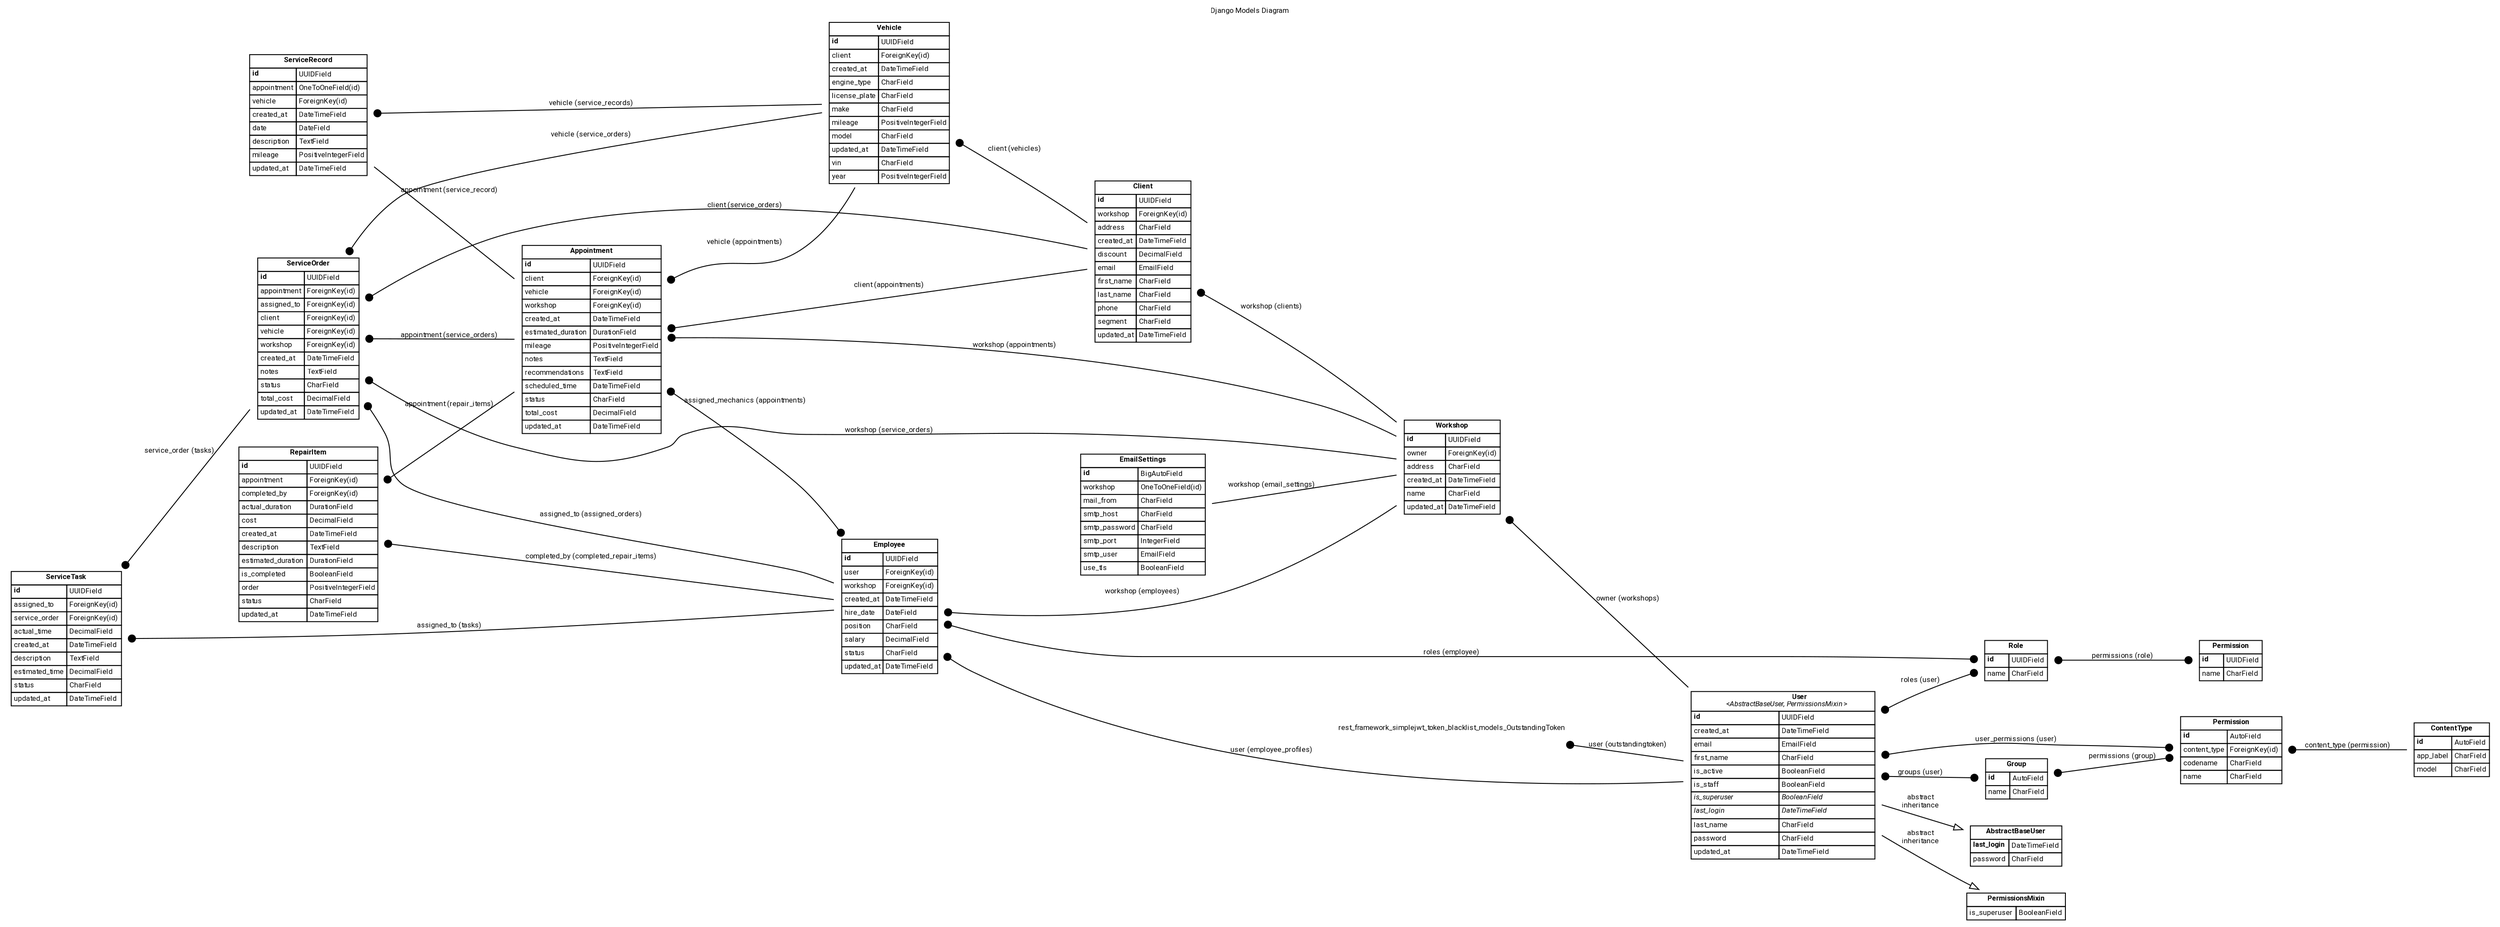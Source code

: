 digraph model_graph {
    label = "Django Models Diagram"
    labelloc = top;
    fontsize=16;

    fontname = "Roboto"
    fontsize = 8
    splines  = true
    rankdir = LR
    nodesep=0.3
    ranksep=0.5

    node [
        fontname = "Roboto"
        fontsize = 8
        shape = "plaintext"
        // fixedsize=true  // Usunięto, aby pozwolić Graphviz na automatyczne dostosowanie rozmiaru
        // width=3          // Usunięto
    ]

    edge [
        fontname = "Roboto"
        fontsize = 8
    ]

    // Modele
    django_contrib_auth_models_Permission [label=<
        <TABLE BORDER="0" CELLBORDER="1" CELLSPACING="0" CELLPADDING="2">
            <TR><TD COLSPAN="2" ALIGN="CENTER"><FONT FACE="Roboto"><B>Permission</B></FONT></TD></TR>
            <TR><TD ALIGN="LEFT"><B>id</B></TD><TD ALIGN="LEFT">AutoField</TD></TR>
            <TR><TD ALIGN="LEFT">content_type</TD><TD ALIGN="LEFT">ForeignKey(id)</TD></TR>
            <TR><TD ALIGN="LEFT">codename</TD><TD ALIGN="LEFT">CharField</TD></TR>
            <TR><TD ALIGN="LEFT">name</TD><TD ALIGN="LEFT">CharField</TD></TR>
        </TABLE>
    >]

    django_contrib_auth_models_Group [label=<
        <TABLE BORDER="0" CELLBORDER="1" CELLSPACING="0" CELLPADDING="2">
            <TR><TD COLSPAN="2" ALIGN="CENTER"><FONT FACE="Roboto"><B>Group</B></FONT></TD></TR>
            <TR><TD ALIGN="LEFT"><B>id</B></TD><TD ALIGN="LEFT">AutoField</TD></TR>
            <TR><TD ALIGN="LEFT">name</TD><TD ALIGN="LEFT">CharField</TD></TR>
        </TABLE>
    >]

    django_contrib_contenttypes_models_ContentType [label=<
        <TABLE BORDER="0" CELLBORDER="1" CELLSPACING="0" CELLPADDING="2">
            <TR><TD COLSPAN="2" ALIGN="CENTER"><FONT FACE="Roboto"><B>ContentType</B></FONT></TD></TR>
            <TR><TD ALIGN="LEFT"><B>id</B></TD><TD ALIGN="LEFT">AutoField</TD></TR>
            <TR><TD ALIGN="LEFT">app_label</TD><TD ALIGN="LEFT">CharField</TD></TR>
            <TR><TD ALIGN="LEFT">model</TD><TD ALIGN="LEFT">CharField</TD></TR>
        </TABLE>
    >]

    django_contrib_auth_base_user_AbstractBaseUser [label=<
        <TABLE BORDER="0" CELLBORDER="1" CELLSPACING="0" CELLPADDING="2">
            <TR><TD COLSPAN="2" ALIGN="CENTER"><FONT FACE="Roboto"><B>AbstractBaseUser</B></FONT></TD></TR>
            <TR><TD ALIGN="LEFT"><B>last_login</B></TD><TD ALIGN="LEFT">DateTimeField</TD></TR>
            <TR><TD ALIGN="LEFT">password</TD><TD ALIGN="LEFT">CharField</TD></TR>
        </TABLE>
    >]

    django_contrib_auth_models_PermissionsMixin [label=<
        <TABLE BORDER="0" CELLBORDER="1" CELLSPACING="0" CELLPADDING="2">
            <TR><TD COLSPAN="2" ALIGN="CENTER"><FONT FACE="Roboto"><B>PermissionsMixin</B></FONT></TD></TR>
            <TR><TD ALIGN="LEFT">is_superuser</TD><TD ALIGN="LEFT">BooleanField</TD></TR>
        </TABLE>
    >]

    accounts_models_User [label=<
        <TABLE BORDER="0" CELLBORDER="1" CELLSPACING="0" CELLPADDING="2">
            <TR><TD COLSPAN="2" ALIGN="CENTER">
                <FONT FACE="Roboto"><B>User</B></FONT><BR/>
                &lt;<FONT FACE="Roboto"><I>AbstractBaseUser, PermissionsMixin</I></FONT>&gt;
            </TD></TR>
            <TR><TD ALIGN="LEFT"><B>id</B></TD><TD ALIGN="LEFT">UUIDField</TD></TR>
            <TR><TD ALIGN="LEFT">created_at</TD><TD ALIGN="LEFT">DateTimeField</TD></TR>
            <TR><TD ALIGN="LEFT">email</TD><TD ALIGN="LEFT">EmailField</TD></TR>
            <TR><TD ALIGN="LEFT">first_name</TD><TD ALIGN="LEFT">CharField</TD></TR>
            <TR><TD ALIGN="LEFT">is_active</TD><TD ALIGN="LEFT">BooleanField</TD></TR>
            <TR><TD ALIGN="LEFT">is_staff</TD><TD ALIGN="LEFT">BooleanField</TD></TR>
            <TR><TD ALIGN="LEFT"><I>is_superuser</I></TD><TD ALIGN="LEFT"><I>BooleanField</I></TD></TR>
            <TR><TD ALIGN="LEFT"><I>last_login</I></TD><TD ALIGN="LEFT"><I>DateTimeField</I></TD></TR>
            <TR><TD ALIGN="LEFT">last_name</TD><TD ALIGN="LEFT">CharField</TD></TR>
            <TR><TD ALIGN="LEFT">password</TD><TD ALIGN="LEFT">CharField</TD></TR>
            <TR><TD ALIGN="LEFT">updated_at</TD><TD ALIGN="LEFT">DateTimeField</TD></TR>
        </TABLE>
    >]

    accounts_models_Role [label=<
        <TABLE BORDER="0" CELLBORDER="1" CELLSPACING="0" CELLPADDING="2">
            <TR><TD COLSPAN="2" ALIGN="CENTER"><FONT FACE="Roboto"><B>Role</B></FONT></TD></TR>
            <TR><TD ALIGN="LEFT"><B>id</B></TD><TD ALIGN="LEFT">UUIDField</TD></TR>
            <TR><TD ALIGN="LEFT">name</TD><TD ALIGN="LEFT">CharField</TD></TR>
        </TABLE>
    >]

    accounts_models_Permission [label=<
        <TABLE BORDER="0" CELLBORDER="1" CELLSPACING="0" CELLPADDING="2">
            <TR><TD COLSPAN="2" ALIGN="CENTER"><FONT FACE="Roboto"><B>Permission</B></FONT></TD></TR>
            <TR><TD ALIGN="LEFT"><B>id</B></TD><TD ALIGN="LEFT">UUIDField</TD></TR>
            <TR><TD ALIGN="LEFT">name</TD><TD ALIGN="LEFT">CharField</TD></TR>
        </TABLE>
    >]

    workshops_models_Workshop [label=<
        <TABLE BORDER="0" CELLBORDER="1" CELLSPACING="0" CELLPADDING="2">
            <TR><TD COLSPAN="2" ALIGN="CENTER"><FONT FACE="Roboto"><B>Workshop</B></FONT></TD></TR>
            <TR><TD ALIGN="LEFT"><B>id</B></TD><TD ALIGN="LEFT">UUIDField</TD></TR>
            <TR><TD ALIGN="LEFT">owner</TD><TD ALIGN="LEFT">ForeignKey(id)</TD></TR>
            <TR><TD ALIGN="LEFT">address</TD><TD ALIGN="LEFT">CharField</TD></TR>
            <TR><TD ALIGN="LEFT">created_at</TD><TD ALIGN="LEFT">DateTimeField</TD></TR>
            <TR><TD ALIGN="LEFT">name</TD><TD ALIGN="LEFT">CharField</TD></TR>
            <TR><TD ALIGN="LEFT">updated_at</TD><TD ALIGN="LEFT">DateTimeField</TD></TR>
        </TABLE>
    >]

    emailer_models_EmailSettings [label=<
        <TABLE BORDER="0" CELLBORDER="1" CELLSPACING="0" CELLPADDING="2">
            <TR><TD COLSPAN="2" ALIGN="CENTER"><FONT FACE="Roboto"><B>EmailSettings</B></FONT></TD></TR>
            <TR><TD ALIGN="LEFT"><B>id</B></TD><TD ALIGN="LEFT">BigAutoField</TD></TR>
            <TR><TD ALIGN="LEFT">workshop</TD><TD ALIGN="LEFT">OneToOneField(id)</TD></TR>
            <TR><TD ALIGN="LEFT">mail_from</TD><TD ALIGN="LEFT">CharField</TD></TR>
            <TR><TD ALIGN="LEFT">smtp_host</TD><TD ALIGN="LEFT">CharField</TD></TR>
            <TR><TD ALIGN="LEFT">smtp_password</TD><TD ALIGN="LEFT">CharField</TD></TR>
            <TR><TD ALIGN="LEFT">smtp_port</TD><TD ALIGN="LEFT">IntegerField</TD></TR>
            <TR><TD ALIGN="LEFT">smtp_user</TD><TD ALIGN="LEFT">EmailField</TD></TR>
            <TR><TD ALIGN="LEFT">use_tls</TD><TD ALIGN="LEFT">BooleanField</TD></TR>
        </TABLE>
    >]

    employees_models_Employee [label=<
        <TABLE BORDER="0" CELLBORDER="1" CELLSPACING="0" CELLPADDING="2">
            <TR><TD COLSPAN="2" ALIGN="CENTER"><FONT FACE="Roboto"><B>Employee</B></FONT></TD></TR>
            <TR><TD ALIGN="LEFT"><B>id</B></TD><TD ALIGN="LEFT">UUIDField</TD></TR>
            <TR><TD ALIGN="LEFT">user</TD><TD ALIGN="LEFT">ForeignKey(id)</TD></TR>
            <TR><TD ALIGN="LEFT">workshop</TD><TD ALIGN="LEFT">ForeignKey(id)</TD></TR>
            <TR><TD ALIGN="LEFT">created_at</TD><TD ALIGN="LEFT">DateTimeField</TD></TR>
            <TR><TD ALIGN="LEFT">hire_date</TD><TD ALIGN="LEFT">DateField</TD></TR>
            <TR><TD ALIGN="LEFT">position</TD><TD ALIGN="LEFT">CharField</TD></TR>
            <TR><TD ALIGN="LEFT">salary</TD><TD ALIGN="LEFT">DecimalField</TD></TR>
            <TR><TD ALIGN="LEFT">status</TD><TD ALIGN="LEFT">CharField</TD></TR>
            <TR><TD ALIGN="LEFT">updated_at</TD><TD ALIGN="LEFT">DateTimeField</TD></TR>
        </TABLE>
    >]

    clients_models_Client [label=<
        <TABLE BORDER="0" CELLBORDER="1" CELLSPACING="0" CELLPADDING="2">
            <TR><TD COLSPAN="2" ALIGN="CENTER"><FONT FACE="Roboto"><B>Client</B></FONT></TD></TR>
            <TR><TD ALIGN="LEFT"><B>id</B></TD><TD ALIGN="LEFT">UUIDField</TD></TR>
            <TR><TD ALIGN="LEFT">workshop</TD><TD ALIGN="LEFT">ForeignKey(id)</TD></TR>
            <TR><TD ALIGN="LEFT">address</TD><TD ALIGN="LEFT">CharField</TD></TR>
            <TR><TD ALIGN="LEFT">created_at</TD><TD ALIGN="LEFT">DateTimeField</TD></TR>
            <TR><TD ALIGN="LEFT">discount</TD><TD ALIGN="LEFT">DecimalField</TD></TR>
            <TR><TD ALIGN="LEFT">email</TD><TD ALIGN="LEFT">EmailField</TD></TR>
            <TR><TD ALIGN="LEFT">first_name</TD><TD ALIGN="LEFT">CharField</TD></TR>
            <TR><TD ALIGN="LEFT">last_name</TD><TD ALIGN="LEFT">CharField</TD></TR>
            <TR><TD ALIGN="LEFT">phone</TD><TD ALIGN="LEFT">CharField</TD></TR>
            <TR><TD ALIGN="LEFT">segment</TD><TD ALIGN="LEFT">CharField</TD></TR>
            <TR><TD ALIGN="LEFT">updated_at</TD><TD ALIGN="LEFT">DateTimeField</TD></TR>
        </TABLE>
    >]

    vehicles_models_Vehicle [label=<
        <TABLE BORDER="0" CELLBORDER="1" CELLSPACING="0" CELLPADDING="2">
            <TR><TD COLSPAN="2" ALIGN="CENTER"><FONT FACE="Roboto"><B>Vehicle</B></FONT></TD></TR>
            <TR><TD ALIGN="LEFT"><B>id</B></TD><TD ALIGN="LEFT">UUIDField</TD></TR>
            <TR><TD ALIGN="LEFT">client</TD><TD ALIGN="LEFT">ForeignKey(id)</TD></TR>
            <TR><TD ALIGN="LEFT">created_at</TD><TD ALIGN="LEFT">DateTimeField</TD></TR>
            <TR><TD ALIGN="LEFT">engine_type</TD><TD ALIGN="LEFT">CharField</TD></TR>
            <TR><TD ALIGN="LEFT">license_plate</TD><TD ALIGN="LEFT">CharField</TD></TR>
            <TR><TD ALIGN="LEFT">make</TD><TD ALIGN="LEFT">CharField</TD></TR>
            <TR><TD ALIGN="LEFT">mileage</TD><TD ALIGN="LEFT">PositiveIntegerField</TD></TR>
            <TR><TD ALIGN="LEFT">model</TD><TD ALIGN="LEFT">CharField</TD></TR>
            <TR><TD ALIGN="LEFT">updated_at</TD><TD ALIGN="LEFT">DateTimeField</TD></TR>
            <TR><TD ALIGN="LEFT">vin</TD><TD ALIGN="LEFT">CharField</TD></TR>
            <TR><TD ALIGN="LEFT">year</TD><TD ALIGN="LEFT">PositiveIntegerField</TD></TR>
        </TABLE>
    >]

    service_records_models_ServiceRecord [label=<
        <TABLE BORDER="0" CELLBORDER="1" CELLSPACING="0" CELLPADDING="2">
            <TR><TD COLSPAN="2" ALIGN="CENTER"><FONT FACE="Roboto"><B>ServiceRecord</B></FONT></TD></TR>
            <TR><TD ALIGN="LEFT"><B>id</B></TD><TD ALIGN="LEFT">UUIDField</TD></TR>
            <TR><TD ALIGN="LEFT">appointment</TD><TD ALIGN="LEFT">OneToOneField(id)</TD></TR>
            <TR><TD ALIGN="LEFT">vehicle</TD><TD ALIGN="LEFT">ForeignKey(id)</TD></TR>
            <TR><TD ALIGN="LEFT">created_at</TD><TD ALIGN="LEFT">DateTimeField</TD></TR>
            <TR><TD ALIGN="LEFT">date</TD><TD ALIGN="LEFT">DateField</TD></TR>
            <TR><TD ALIGN="LEFT">description</TD><TD ALIGN="LEFT">TextField</TD></TR>
            <TR><TD ALIGN="LEFT">mileage</TD><TD ALIGN="LEFT">PositiveIntegerField</TD></TR>
            <TR><TD ALIGN="LEFT">updated_at</TD><TD ALIGN="LEFT">DateTimeField</TD></TR>
        </TABLE>
    >]

    appointments_models_Appointment [label=<
        <TABLE BORDER="0" CELLBORDER="1" CELLSPACING="0" CELLPADDING="2">
            <TR><TD COLSPAN="2" ALIGN="CENTER"><FONT FACE="Roboto"><B>Appointment</B></FONT></TD></TR>
            <TR><TD ALIGN="LEFT"><B>id</B></TD><TD ALIGN="LEFT">UUIDField</TD></TR>
            <TR><TD ALIGN="LEFT">client</TD><TD ALIGN="LEFT">ForeignKey(id)</TD></TR>
            <TR><TD ALIGN="LEFT">vehicle</TD><TD ALIGN="LEFT">ForeignKey(id)</TD></TR>
            <TR><TD ALIGN="LEFT">workshop</TD><TD ALIGN="LEFT">ForeignKey(id)</TD></TR>
            <TR><TD ALIGN="LEFT">created_at</TD><TD ALIGN="LEFT">DateTimeField</TD></TR>
            <TR><TD ALIGN="LEFT">estimated_duration</TD><TD ALIGN="LEFT">DurationField</TD></TR>
            <TR><TD ALIGN="LEFT">mileage</TD><TD ALIGN="LEFT">PositiveIntegerField</TD></TR>
            <TR><TD ALIGN="LEFT">notes</TD><TD ALIGN="LEFT">TextField</TD></TR>
            <TR><TD ALIGN="LEFT">recommendations</TD><TD ALIGN="LEFT">TextField</TD></TR>
            <TR><TD ALIGN="LEFT">scheduled_time</TD><TD ALIGN="LEFT">DateTimeField</TD></TR>
            <TR><TD ALIGN="LEFT">status</TD><TD ALIGN="LEFT">CharField</TD></TR>
            <TR><TD ALIGN="LEFT">total_cost</TD><TD ALIGN="LEFT">DecimalField</TD></TR>
            <TR><TD ALIGN="LEFT">updated_at</TD><TD ALIGN="LEFT">DateTimeField</TD></TR>
        </TABLE>
    >]

    appointments_models_RepairItem [label=<
        <TABLE BORDER="0" CELLBORDER="1" CELLSPACING="0" CELLPADDING="2">
            <TR><TD COLSPAN="2" ALIGN="CENTER"><FONT FACE="Roboto"><B>RepairItem</B></FONT></TD></TR>
            <TR><TD ALIGN="LEFT"><B>id</B></TD><TD ALIGN="LEFT">UUIDField</TD></TR>
            <TR><TD ALIGN="LEFT">appointment</TD><TD ALIGN="LEFT">ForeignKey(id)</TD></TR>
            <TR><TD ALIGN="LEFT">completed_by</TD><TD ALIGN="LEFT">ForeignKey(id)</TD></TR>
            <TR><TD ALIGN="LEFT">actual_duration</TD><TD ALIGN="LEFT">DurationField</TD></TR>
            <TR><TD ALIGN="LEFT">cost</TD><TD ALIGN="LEFT">DecimalField</TD></TR>
            <TR><TD ALIGN="LEFT">created_at</TD><TD ALIGN="LEFT">DateTimeField</TD></TR>
            <TR><TD ALIGN="LEFT">description</TD><TD ALIGN="LEFT">TextField</TD></TR>
            <TR><TD ALIGN="LEFT">estimated_duration</TD><TD ALIGN="LEFT">DurationField</TD></TR>
            <TR><TD ALIGN="LEFT">is_completed</TD><TD ALIGN="LEFT">BooleanField</TD></TR>
            <TR><TD ALIGN="LEFT">order</TD><TD ALIGN="LEFT">PositiveIntegerField</TD></TR>
            <TR><TD ALIGN="LEFT">status</TD><TD ALIGN="LEFT">CharField</TD></TR>
            <TR><TD ALIGN="LEFT">updated_at</TD><TD ALIGN="LEFT">DateTimeField</TD></TR>
        </TABLE>
    >]

    service_orders_models_ServiceOrder [label=<
        <TABLE BORDER="0" CELLBORDER="1" CELLSPACING="0" CELLPADDING="2">
            <TR><TD COLSPAN="2" ALIGN="CENTER"><FONT FACE="Roboto"><B>ServiceOrder</B></FONT></TD></TR>
            <TR><TD ALIGN="LEFT"><B>id</B></TD><TD ALIGN="LEFT">UUIDField</TD></TR>
            <TR><TD ALIGN="LEFT">appointment</TD><TD ALIGN="LEFT">ForeignKey(id)</TD></TR>
            <TR><TD ALIGN="LEFT">assigned_to</TD><TD ALIGN="LEFT">ForeignKey(id)</TD></TR>
            <TR><TD ALIGN="LEFT">client</TD><TD ALIGN="LEFT">ForeignKey(id)</TD></TR>
            <TR><TD ALIGN="LEFT">vehicle</TD><TD ALIGN="LEFT">ForeignKey(id)</TD></TR>
            <TR><TD ALIGN="LEFT">workshop</TD><TD ALIGN="LEFT">ForeignKey(id)</TD></TR>
            <TR><TD ALIGN="LEFT">created_at</TD><TD ALIGN="LEFT">DateTimeField</TD></TR>
            <TR><TD ALIGN="LEFT">notes</TD><TD ALIGN="LEFT">TextField</TD></TR>
            <TR><TD ALIGN="LEFT">status</TD><TD ALIGN="LEFT">CharField</TD></TR>
            <TR><TD ALIGN="LEFT">total_cost</TD><TD ALIGN="LEFT">DecimalField</TD></TR>
            <TR><TD ALIGN="LEFT">updated_at</TD><TD ALIGN="LEFT">DateTimeField</TD></TR>
        </TABLE>
    >]

    service_tasks_models_ServiceTask [label=<
        <TABLE BORDER="0" CELLBORDER="1" CELLSPACING="0" CELLPADDING="2">
            <TR><TD COLSPAN="2" ALIGN="CENTER"><FONT FACE="Roboto"><B>ServiceTask</B></FONT></TD></TR>
            <TR><TD ALIGN="LEFT"><B>id</B></TD><TD ALIGN="LEFT">UUIDField</TD></TR>
            <TR><TD ALIGN="LEFT">assigned_to</TD><TD ALIGN="LEFT">ForeignKey(id)</TD></TR>
            <TR><TD ALIGN="LEFT">service_order</TD><TD ALIGN="LEFT">ForeignKey(id)</TD></TR>
            <TR><TD ALIGN="LEFT">actual_time</TD><TD ALIGN="LEFT">DecimalField</TD></TR>
            <TR><TD ALIGN="LEFT">created_at</TD><TD ALIGN="LEFT">DateTimeField</TD></TR>
            <TR><TD ALIGN="LEFT">description</TD><TD ALIGN="LEFT">TextField</TD></TR>
            <TR><TD ALIGN="LEFT">estimated_time</TD><TD ALIGN="LEFT">DecimalField</TD></TR>
            <TR><TD ALIGN="LEFT">status</TD><TD ALIGN="LEFT">CharField</TD></TR>
            <TR><TD ALIGN="LEFT">updated_at</TD><TD ALIGN="LEFT">DateTimeField</TD></TR>
        </TABLE>
    >]

    // Relacje

    // Authentication Relations
    django_contrib_auth_models_Permission -> django_contrib_contenttypes_models_ContentType
    [label="content_type (permission)", arrowhead=none, arrowtail=dot, dir=both];

    django_contrib_auth_models_Group -> django_contrib_auth_models_Permission
    [label="permissions (group)", arrowhead=dot, arrowtail=dot, dir=both];

    // Accounts Relations
    rest_framework_simplejwt_token_blacklist_models_OutstandingToken -> accounts_models_User
    [label="user (outstandingtoken)", arrowhead=none, arrowtail=dot, dir=both];

    accounts_models_User -> django_contrib_auth_models_Group
    [label="groups (user)", arrowhead=dot, arrowtail=dot, dir=both];

    accounts_models_User -> django_contrib_auth_models_Permission
    [label="user_permissions (user)", arrowhead=dot, arrowtail=dot, dir=both];

    accounts_models_User -> accounts_models_Role
    [label="roles (user)", arrowhead=dot, arrowtail=dot, dir=both];

    accounts_models_User -> django_contrib_auth_base_user_AbstractBaseUser
    [label="abstract\ninheritance", arrowhead=empty, arrowtail=none, dir=both];

    accounts_models_User -> django_contrib_auth_models_PermissionsMixin
    [label="abstract\ninheritance", arrowhead=empty, arrowtail=none, dir=both];

    accounts_models_Role -> accounts_models_Permission
    [label="permissions (role)", arrowhead=dot, arrowtail=dot, dir=both];

    // Workshops Relations
    workshops_models_Workshop -> accounts_models_User
    [label="owner (workshops)", arrowhead=none, arrowtail=dot, dir=both];

    emailer_models_EmailSettings -> workshops_models_Workshop
    [label="workshop (email_settings)", arrowhead=none, arrowtail=none, dir=both];

    // Employees Relations
    employees_models_Employee -> accounts_models_User
    [label="user (employee_profiles)", arrowhead=none, arrowtail=dot, dir=both];

    employees_models_Employee -> workshops_models_Workshop
    [label="workshop (employees)", arrowhead=none, arrowtail=dot, dir=both];

    employees_models_Employee -> accounts_models_Role
    [label="roles (employee)", arrowhead=dot, arrowtail=dot, dir=both];

    // Clients Relations
    clients_models_Client -> workshops_models_Workshop
    [label="workshop (clients)", arrowhead=none, arrowtail=dot, dir=both];

    // Vehicles Relations
    vehicles_models_Vehicle -> clients_models_Client
    [label="client (vehicles)", arrowhead=none, arrowtail=dot, dir=both];

    service_records_models_ServiceRecord -> vehicles_models_Vehicle
    [label="vehicle (service_records)", arrowhead=none, arrowtail=dot, dir=both];

    service_records_models_ServiceRecord -> appointments_models_Appointment
    [label="appointment (service_record)", arrowhead=none, arrowtail=none, dir=both];

    // Appointments Relations
    appointments_models_Appointment -> workshops_models_Workshop
    [label="workshop (appointments)", arrowhead=none, arrowtail=dot, dir=both];

    appointments_models_Appointment -> clients_models_Client
    [label="client (appointments)", arrowhead=none, arrowtail=dot, dir=both];

    appointments_models_Appointment -> vehicles_models_Vehicle
    [label="vehicle (appointments)", arrowhead=none, arrowtail=dot, dir=both];

    appointments_models_Appointment -> employees_models_Employee
    [label="assigned_mechanics (appointments)", arrowhead=dot, arrowtail=dot, dir=both];

    appointments_models_RepairItem -> appointments_models_Appointment
    [label="appointment (repair_items)", arrowhead=none, arrowtail=dot, dir=both];

    appointments_models_RepairItem -> employees_models_Employee
    [label="completed_by (completed_repair_items)", arrowhead=none, arrowtail=dot, dir=both];

    // Service Orders Relations
    service_orders_models_ServiceOrder -> appointments_models_Appointment
    [label="appointment (service_orders)", arrowhead=none, arrowtail=dot, dir=both];

    service_orders_models_ServiceOrder -> workshops_models_Workshop
    [label="workshop (service_orders)", arrowhead=none, arrowtail=dot, dir=both];

    service_orders_models_ServiceOrder -> clients_models_Client
    [label="client (service_orders)", arrowhead=none, arrowtail=dot, dir=both];

    service_orders_models_ServiceOrder -> vehicles_models_Vehicle
    [label="vehicle (service_orders)", arrowhead=none, arrowtail=dot, dir=both];

    service_orders_models_ServiceOrder -> employees_models_Employee
    [label="assigned_to (assigned_orders)", arrowhead=none, arrowtail=dot, dir=both];

    // Service Tasks Relations
    service_tasks_models_ServiceTask -> service_orders_models_ServiceOrder
    [label="service_order (tasks)", arrowhead=none, arrowtail=dot, dir=both];

    service_tasks_models_ServiceTask -> employees_models_Employee
    [label="assigned_to (tasks)", arrowhead=none, arrowtail=dot, dir=both];
}
